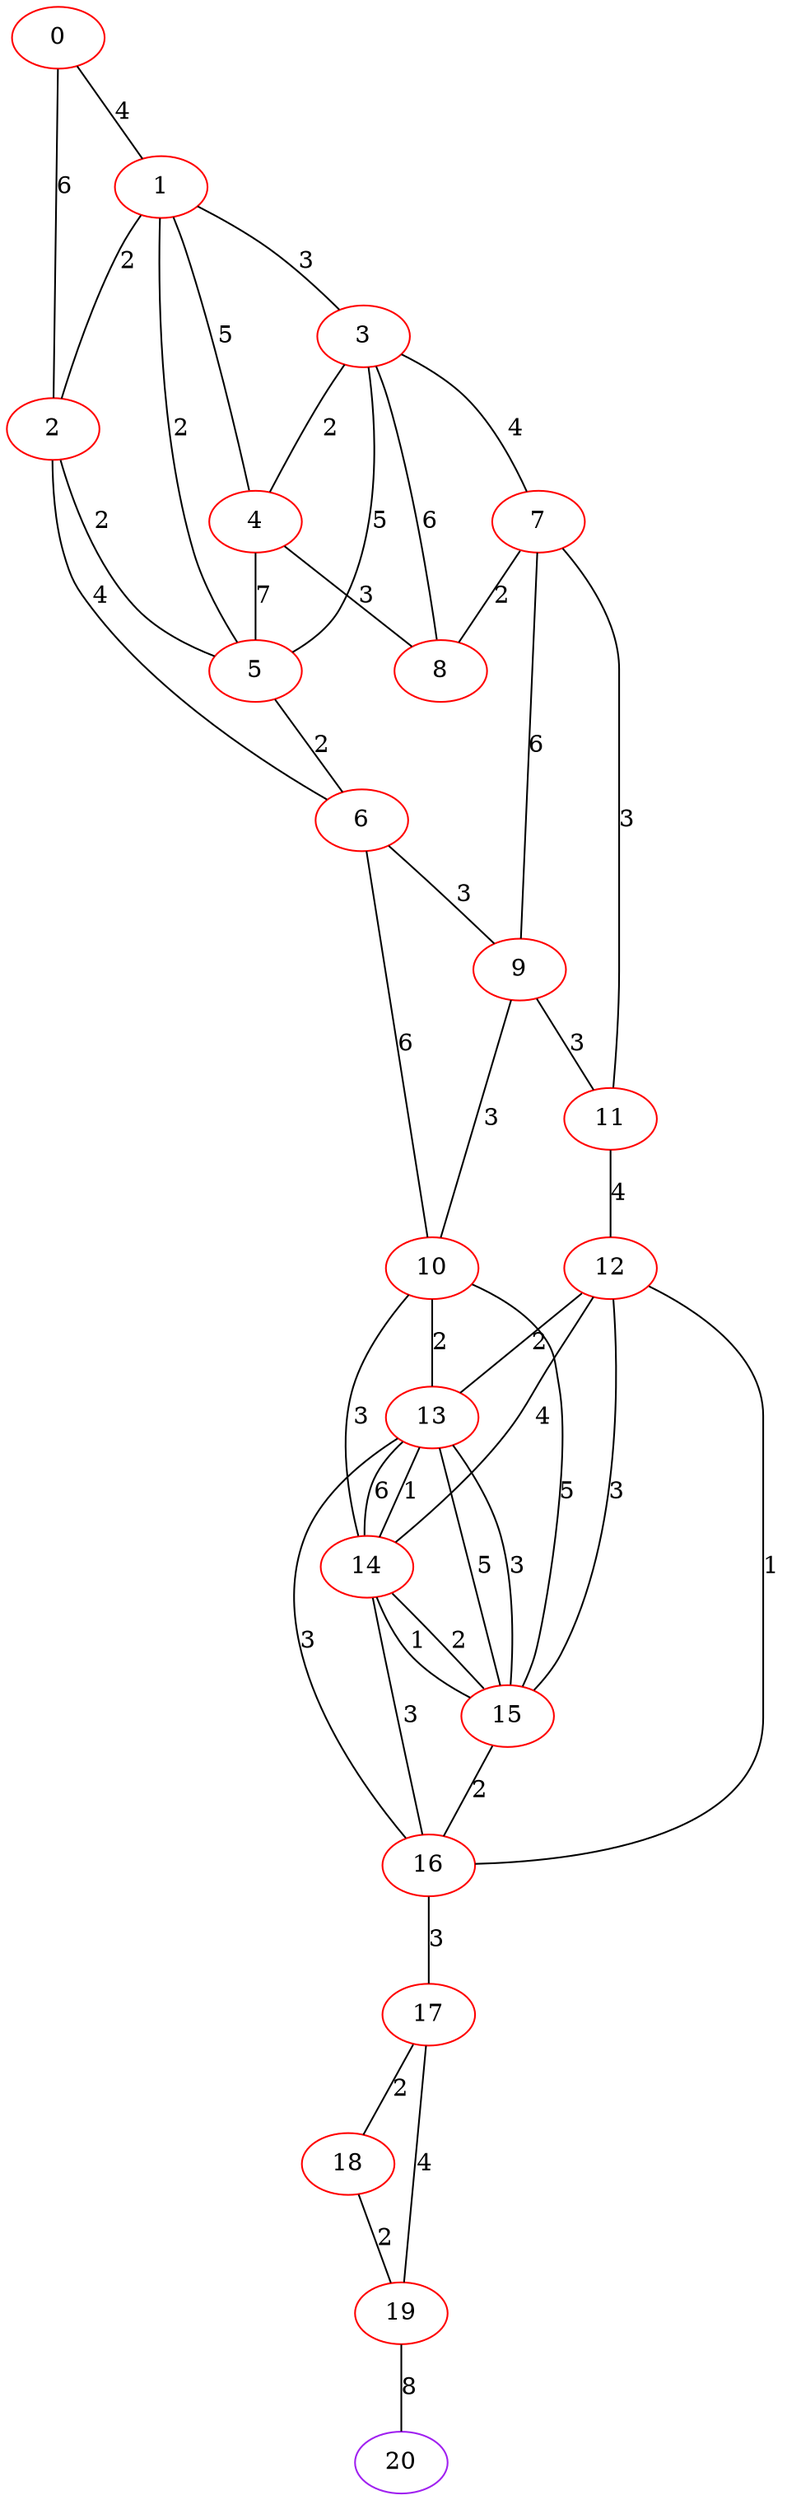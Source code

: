graph "" {
0 [color=red, weight=1];
1 [color=red, weight=1];
2 [color=red, weight=1];
3 [color=red, weight=1];
4 [color=red, weight=1];
5 [color=red, weight=1];
6 [color=red, weight=1];
7 [color=red, weight=1];
8 [color=red, weight=1];
9 [color=red, weight=1];
10 [color=red, weight=1];
11 [color=red, weight=1];
12 [color=red, weight=1];
13 [color=red, weight=1];
14 [color=red, weight=1];
15 [color=red, weight=1];
16 [color=red, weight=1];
17 [color=red, weight=1];
18 [color=red, weight=1];
19 [color=red, weight=1];
20 [color=purple, weight=4];
0 -- 1  [key=0, label=4];
0 -- 2  [key=0, label=6];
1 -- 2  [key=0, label=2];
1 -- 3  [key=0, label=3];
1 -- 4  [key=0, label=5];
1 -- 5  [key=0, label=2];
2 -- 5  [key=0, label=2];
2 -- 6  [key=0, label=4];
3 -- 8  [key=0, label=6];
3 -- 4  [key=0, label=2];
3 -- 5  [key=0, label=5];
3 -- 7  [key=0, label=4];
4 -- 8  [key=0, label=3];
4 -- 5  [key=0, label=7];
5 -- 6  [key=0, label=2];
6 -- 9  [key=0, label=3];
6 -- 10  [key=0, label=6];
7 -- 8  [key=0, label=2];
7 -- 9  [key=0, label=6];
7 -- 11  [key=0, label=3];
9 -- 10  [key=0, label=3];
9 -- 11  [key=0, label=3];
10 -- 13  [key=0, label=2];
10 -- 14  [key=0, label=3];
10 -- 15  [key=0, label=5];
11 -- 12  [key=0, label=4];
12 -- 16  [key=0, label=1];
12 -- 13  [key=0, label=2];
12 -- 14  [key=0, label=4];
12 -- 15  [key=0, label=3];
13 -- 16  [key=0, label=3];
13 -- 14  [key=0, label=6];
13 -- 14  [key=1, label=1];
13 -- 15  [key=0, label=5];
13 -- 15  [key=1, label=3];
14 -- 16  [key=0, label=3];
14 -- 15  [key=0, label=1];
14 -- 15  [key=1, label=2];
15 -- 16  [key=0, label=2];
16 -- 17  [key=0, label=3];
17 -- 18  [key=0, label=2];
17 -- 19  [key=0, label=4];
18 -- 19  [key=0, label=2];
19 -- 20  [key=0, label=8];
}

